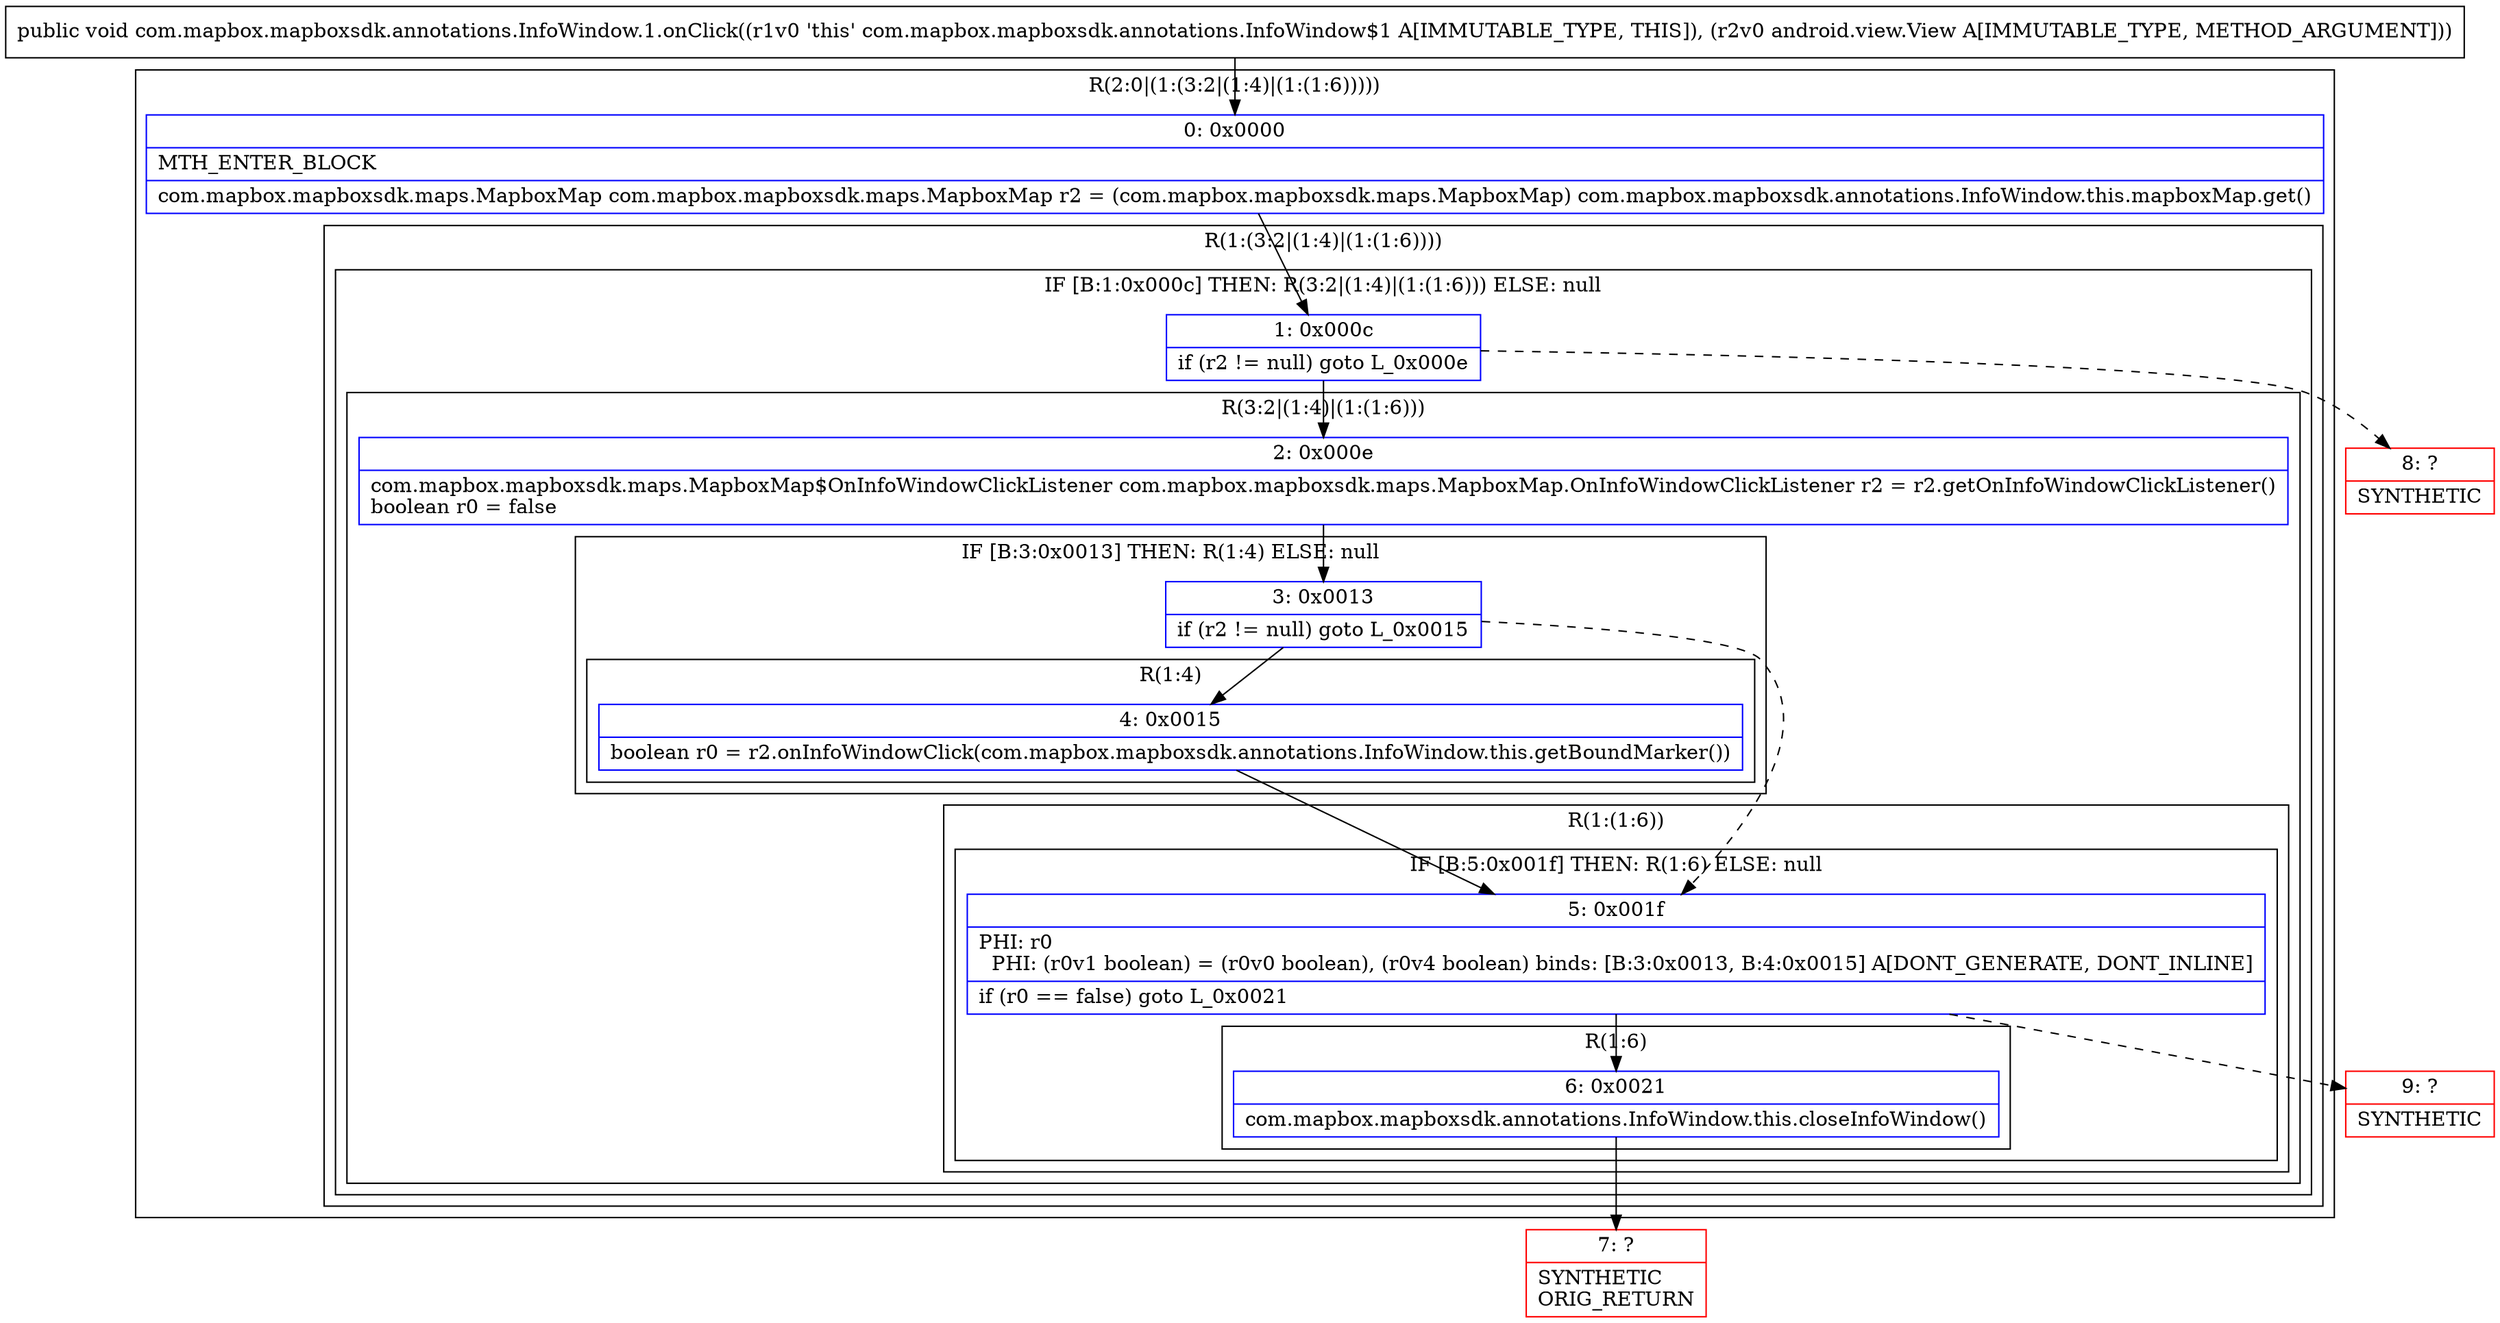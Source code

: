 digraph "CFG forcom.mapbox.mapboxsdk.annotations.InfoWindow.1.onClick(Landroid\/view\/View;)V" {
subgraph cluster_Region_1856561785 {
label = "R(2:0|(1:(3:2|(1:4)|(1:(1:6)))))";
node [shape=record,color=blue];
Node_0 [shape=record,label="{0\:\ 0x0000|MTH_ENTER_BLOCK\l|com.mapbox.mapboxsdk.maps.MapboxMap com.mapbox.mapboxsdk.maps.MapboxMap r2 = (com.mapbox.mapboxsdk.maps.MapboxMap) com.mapbox.mapboxsdk.annotations.InfoWindow.this.mapboxMap.get()\l}"];
subgraph cluster_Region_599699316 {
label = "R(1:(3:2|(1:4)|(1:(1:6))))";
node [shape=record,color=blue];
subgraph cluster_IfRegion_1261388284 {
label = "IF [B:1:0x000c] THEN: R(3:2|(1:4)|(1:(1:6))) ELSE: null";
node [shape=record,color=blue];
Node_1 [shape=record,label="{1\:\ 0x000c|if (r2 != null) goto L_0x000e\l}"];
subgraph cluster_Region_1026324470 {
label = "R(3:2|(1:4)|(1:(1:6)))";
node [shape=record,color=blue];
Node_2 [shape=record,label="{2\:\ 0x000e|com.mapbox.mapboxsdk.maps.MapboxMap$OnInfoWindowClickListener com.mapbox.mapboxsdk.maps.MapboxMap.OnInfoWindowClickListener r2 = r2.getOnInfoWindowClickListener()\lboolean r0 = false\l}"];
subgraph cluster_IfRegion_254426384 {
label = "IF [B:3:0x0013] THEN: R(1:4) ELSE: null";
node [shape=record,color=blue];
Node_3 [shape=record,label="{3\:\ 0x0013|if (r2 != null) goto L_0x0015\l}"];
subgraph cluster_Region_649637286 {
label = "R(1:4)";
node [shape=record,color=blue];
Node_4 [shape=record,label="{4\:\ 0x0015|boolean r0 = r2.onInfoWindowClick(com.mapbox.mapboxsdk.annotations.InfoWindow.this.getBoundMarker())\l}"];
}
}
subgraph cluster_Region_1617960954 {
label = "R(1:(1:6))";
node [shape=record,color=blue];
subgraph cluster_IfRegion_396961836 {
label = "IF [B:5:0x001f] THEN: R(1:6) ELSE: null";
node [shape=record,color=blue];
Node_5 [shape=record,label="{5\:\ 0x001f|PHI: r0 \l  PHI: (r0v1 boolean) = (r0v0 boolean), (r0v4 boolean) binds: [B:3:0x0013, B:4:0x0015] A[DONT_GENERATE, DONT_INLINE]\l|if (r0 == false) goto L_0x0021\l}"];
subgraph cluster_Region_480669627 {
label = "R(1:6)";
node [shape=record,color=blue];
Node_6 [shape=record,label="{6\:\ 0x0021|com.mapbox.mapboxsdk.annotations.InfoWindow.this.closeInfoWindow()\l}"];
}
}
}
}
}
}
}
Node_7 [shape=record,color=red,label="{7\:\ ?|SYNTHETIC\lORIG_RETURN\l}"];
Node_8 [shape=record,color=red,label="{8\:\ ?|SYNTHETIC\l}"];
Node_9 [shape=record,color=red,label="{9\:\ ?|SYNTHETIC\l}"];
MethodNode[shape=record,label="{public void com.mapbox.mapboxsdk.annotations.InfoWindow.1.onClick((r1v0 'this' com.mapbox.mapboxsdk.annotations.InfoWindow$1 A[IMMUTABLE_TYPE, THIS]), (r2v0 android.view.View A[IMMUTABLE_TYPE, METHOD_ARGUMENT])) }"];
MethodNode -> Node_0;
Node_0 -> Node_1;
Node_1 -> Node_2;
Node_1 -> Node_8[style=dashed];
Node_2 -> Node_3;
Node_3 -> Node_4;
Node_3 -> Node_5[style=dashed];
Node_4 -> Node_5;
Node_5 -> Node_6;
Node_5 -> Node_9[style=dashed];
Node_6 -> Node_7;
}

